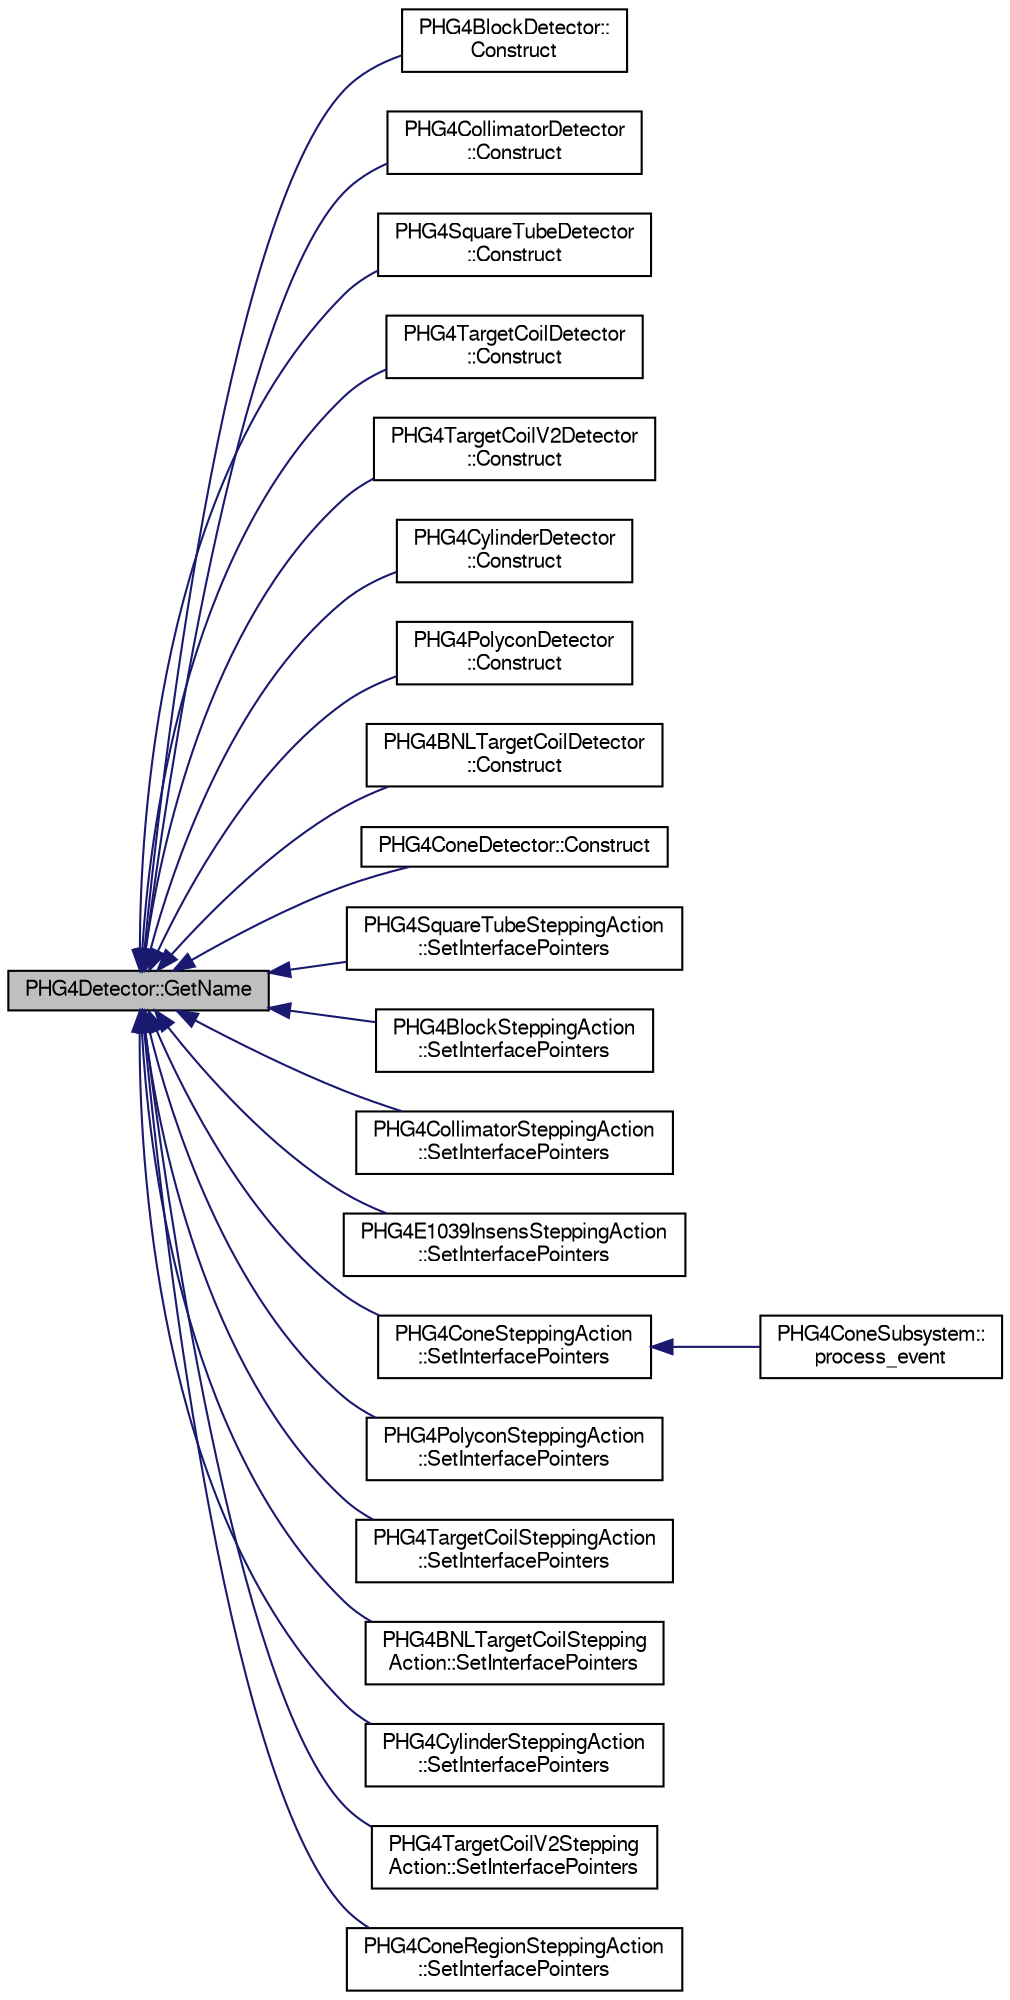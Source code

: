 digraph "PHG4Detector::GetName"
{
  bgcolor="transparent";
  edge [fontname="FreeSans",fontsize="10",labelfontname="FreeSans",labelfontsize="10"];
  node [fontname="FreeSans",fontsize="10",shape=record];
  rankdir="LR";
  Node1 [label="PHG4Detector::GetName",height=0.2,width=0.4,color="black", fillcolor="grey75", style="filled" fontcolor="black"];
  Node1 -> Node2 [dir="back",color="midnightblue",fontsize="10",style="solid",fontname="FreeSans"];
  Node2 [label="PHG4BlockDetector::\lConstruct",height=0.2,width=0.4,color="black",URL="$dc/d36/classPHG4BlockDetector.html#aaca6af5fccde9dcfdc03ff3033569db2",tooltip="construct "];
  Node1 -> Node3 [dir="back",color="midnightblue",fontsize="10",style="solid",fontname="FreeSans"];
  Node3 [label="PHG4CollimatorDetector\l::Construct",height=0.2,width=0.4,color="black",URL="$d8/d44/classPHG4CollimatorDetector.html#a870097d3b8391e28d314cca30a4eabe6",tooltip="construct "];
  Node1 -> Node4 [dir="back",color="midnightblue",fontsize="10",style="solid",fontname="FreeSans"];
  Node4 [label="PHG4SquareTubeDetector\l::Construct",height=0.2,width=0.4,color="black",URL="$d9/d87/classPHG4SquareTubeDetector.html#a7d65d2d7c168e873a90f35190fff76e0",tooltip="construct "];
  Node1 -> Node5 [dir="back",color="midnightblue",fontsize="10",style="solid",fontname="FreeSans"];
  Node5 [label="PHG4TargetCoilDetector\l::Construct",height=0.2,width=0.4,color="black",URL="$df/dec/classPHG4TargetCoilDetector.html#a98aec1b4b1c7927bed92574f0ef85f76",tooltip="construct "];
  Node1 -> Node6 [dir="back",color="midnightblue",fontsize="10",style="solid",fontname="FreeSans"];
  Node6 [label="PHG4TargetCoilV2Detector\l::Construct",height=0.2,width=0.4,color="black",URL="$d0/d00/classPHG4TargetCoilV2Detector.html#ae28a3e7c09d003ef2d7e85ad3ddf8769",tooltip="construct "];
  Node1 -> Node7 [dir="back",color="midnightblue",fontsize="10",style="solid",fontname="FreeSans"];
  Node7 [label="PHG4CylinderDetector\l::Construct",height=0.2,width=0.4,color="black",URL="$d3/d95/classPHG4CylinderDetector.html#a6fa5431545a727e69c380d93d141357f",tooltip="construct "];
  Node1 -> Node8 [dir="back",color="midnightblue",fontsize="10",style="solid",fontname="FreeSans"];
  Node8 [label="PHG4PolyconDetector\l::Construct",height=0.2,width=0.4,color="black",URL="$d8/db8/classPHG4PolyconDetector.html#a78253ae45c0a5aadaa7120e7178ccca1",tooltip="construct "];
  Node1 -> Node9 [dir="back",color="midnightblue",fontsize="10",style="solid",fontname="FreeSans"];
  Node9 [label="PHG4BNLTargetCoilDetector\l::Construct",height=0.2,width=0.4,color="black",URL="$d7/d21/classPHG4BNLTargetCoilDetector.html#a16c32900d2a48f11dc455765404f20a0",tooltip="construct "];
  Node1 -> Node10 [dir="back",color="midnightblue",fontsize="10",style="solid",fontname="FreeSans"];
  Node10 [label="PHG4ConeDetector::Construct",height=0.2,width=0.4,color="black",URL="$d6/d41/classPHG4ConeDetector.html#ae9950a3dc1632d3d824267316ffc055e",tooltip="construct "];
  Node1 -> Node11 [dir="back",color="midnightblue",fontsize="10",style="solid",fontname="FreeSans"];
  Node11 [label="PHG4SquareTubeSteppingAction\l::SetInterfacePointers",height=0.2,width=0.4,color="black",URL="$dc/d4f/classPHG4SquareTubeSteppingAction.html#af41b07437eacda720cbdbc383f59e3a3",tooltip="reimplemented from base class "];
  Node1 -> Node12 [dir="back",color="midnightblue",fontsize="10",style="solid",fontname="FreeSans"];
  Node12 [label="PHG4BlockSteppingAction\l::SetInterfacePointers",height=0.2,width=0.4,color="black",URL="$d1/da2/classPHG4BlockSteppingAction.html#a1fcd5e55c37bf183be466ee7dd0e8f61",tooltip="reimplemented from base class "];
  Node1 -> Node13 [dir="back",color="midnightblue",fontsize="10",style="solid",fontname="FreeSans"];
  Node13 [label="PHG4CollimatorSteppingAction\l::SetInterfacePointers",height=0.2,width=0.4,color="black",URL="$d2/dc6/classPHG4CollimatorSteppingAction.html#ab4b83e879c4b3cc26a8503207e874eaf",tooltip="reimplemented from base class "];
  Node1 -> Node14 [dir="back",color="midnightblue",fontsize="10",style="solid",fontname="FreeSans"];
  Node14 [label="PHG4E1039InsensSteppingAction\l::SetInterfacePointers",height=0.2,width=0.4,color="black",URL="$d9/d14/classPHG4E1039InsensSteppingAction.html#a492ea1a9b427cd05a2654482d8ef1184",tooltip="reimplemented from base class "];
  Node1 -> Node15 [dir="back",color="midnightblue",fontsize="10",style="solid",fontname="FreeSans"];
  Node15 [label="PHG4ConeSteppingAction\l::SetInterfacePointers",height=0.2,width=0.4,color="black",URL="$d4/d7a/classPHG4ConeSteppingAction.html#a6b0a3fdd0b218a02c7156c1dda8d96cd",tooltip="reimplemented from base class "];
  Node15 -> Node16 [dir="back",color="midnightblue",fontsize="10",style="solid",fontname="FreeSans"];
  Node16 [label="PHG4ConeSubsystem::\lprocess_event",height=0.2,width=0.4,color="black",URL="$d8/d6e/classPHG4ConeSubsystem.html#a759342e76dd9ab1f444ca07515c16384",tooltip="event processing "];
  Node1 -> Node17 [dir="back",color="midnightblue",fontsize="10",style="solid",fontname="FreeSans"];
  Node17 [label="PHG4PolyconSteppingAction\l::SetInterfacePointers",height=0.2,width=0.4,color="black",URL="$d3/d3d/classPHG4PolyconSteppingAction.html#a1972a8da373731ae6764ffe0fdac2b4c",tooltip="reimplemented from base class "];
  Node1 -> Node18 [dir="back",color="midnightblue",fontsize="10",style="solid",fontname="FreeSans"];
  Node18 [label="PHG4TargetCoilSteppingAction\l::SetInterfacePointers",height=0.2,width=0.4,color="black",URL="$db/d00/classPHG4TargetCoilSteppingAction.html#afd2db75b892b6605581d713739a51dca",tooltip="reimplemented from base class "];
  Node1 -> Node19 [dir="back",color="midnightblue",fontsize="10",style="solid",fontname="FreeSans"];
  Node19 [label="PHG4BNLTargetCoilStepping\lAction::SetInterfacePointers",height=0.2,width=0.4,color="black",URL="$d2/db5/classPHG4BNLTargetCoilSteppingAction.html#a4cb163384f36b99efdc1c26fef6db4e5",tooltip="reimplemented from base class "];
  Node1 -> Node20 [dir="back",color="midnightblue",fontsize="10",style="solid",fontname="FreeSans"];
  Node20 [label="PHG4CylinderSteppingAction\l::SetInterfacePointers",height=0.2,width=0.4,color="black",URL="$da/d58/classPHG4CylinderSteppingAction.html#a936688c63dc97d0dc17f88c71e132baa",tooltip="reimplemented from base class "];
  Node1 -> Node21 [dir="back",color="midnightblue",fontsize="10",style="solid",fontname="FreeSans"];
  Node21 [label="PHG4TargetCoilV2Stepping\lAction::SetInterfacePointers",height=0.2,width=0.4,color="black",URL="$d0/dc8/classPHG4TargetCoilV2SteppingAction.html#ae80bd80028a473781abd126493ace7a5",tooltip="reimplemented from base class "];
  Node1 -> Node22 [dir="back",color="midnightblue",fontsize="10",style="solid",fontname="FreeSans"];
  Node22 [label="PHG4ConeRegionSteppingAction\l::SetInterfacePointers",height=0.2,width=0.4,color="black",URL="$d4/de5/classPHG4ConeRegionSteppingAction.html#ab4c9e487cab93c707ef18bb12822f230",tooltip="reimplemented from base class "];
}
